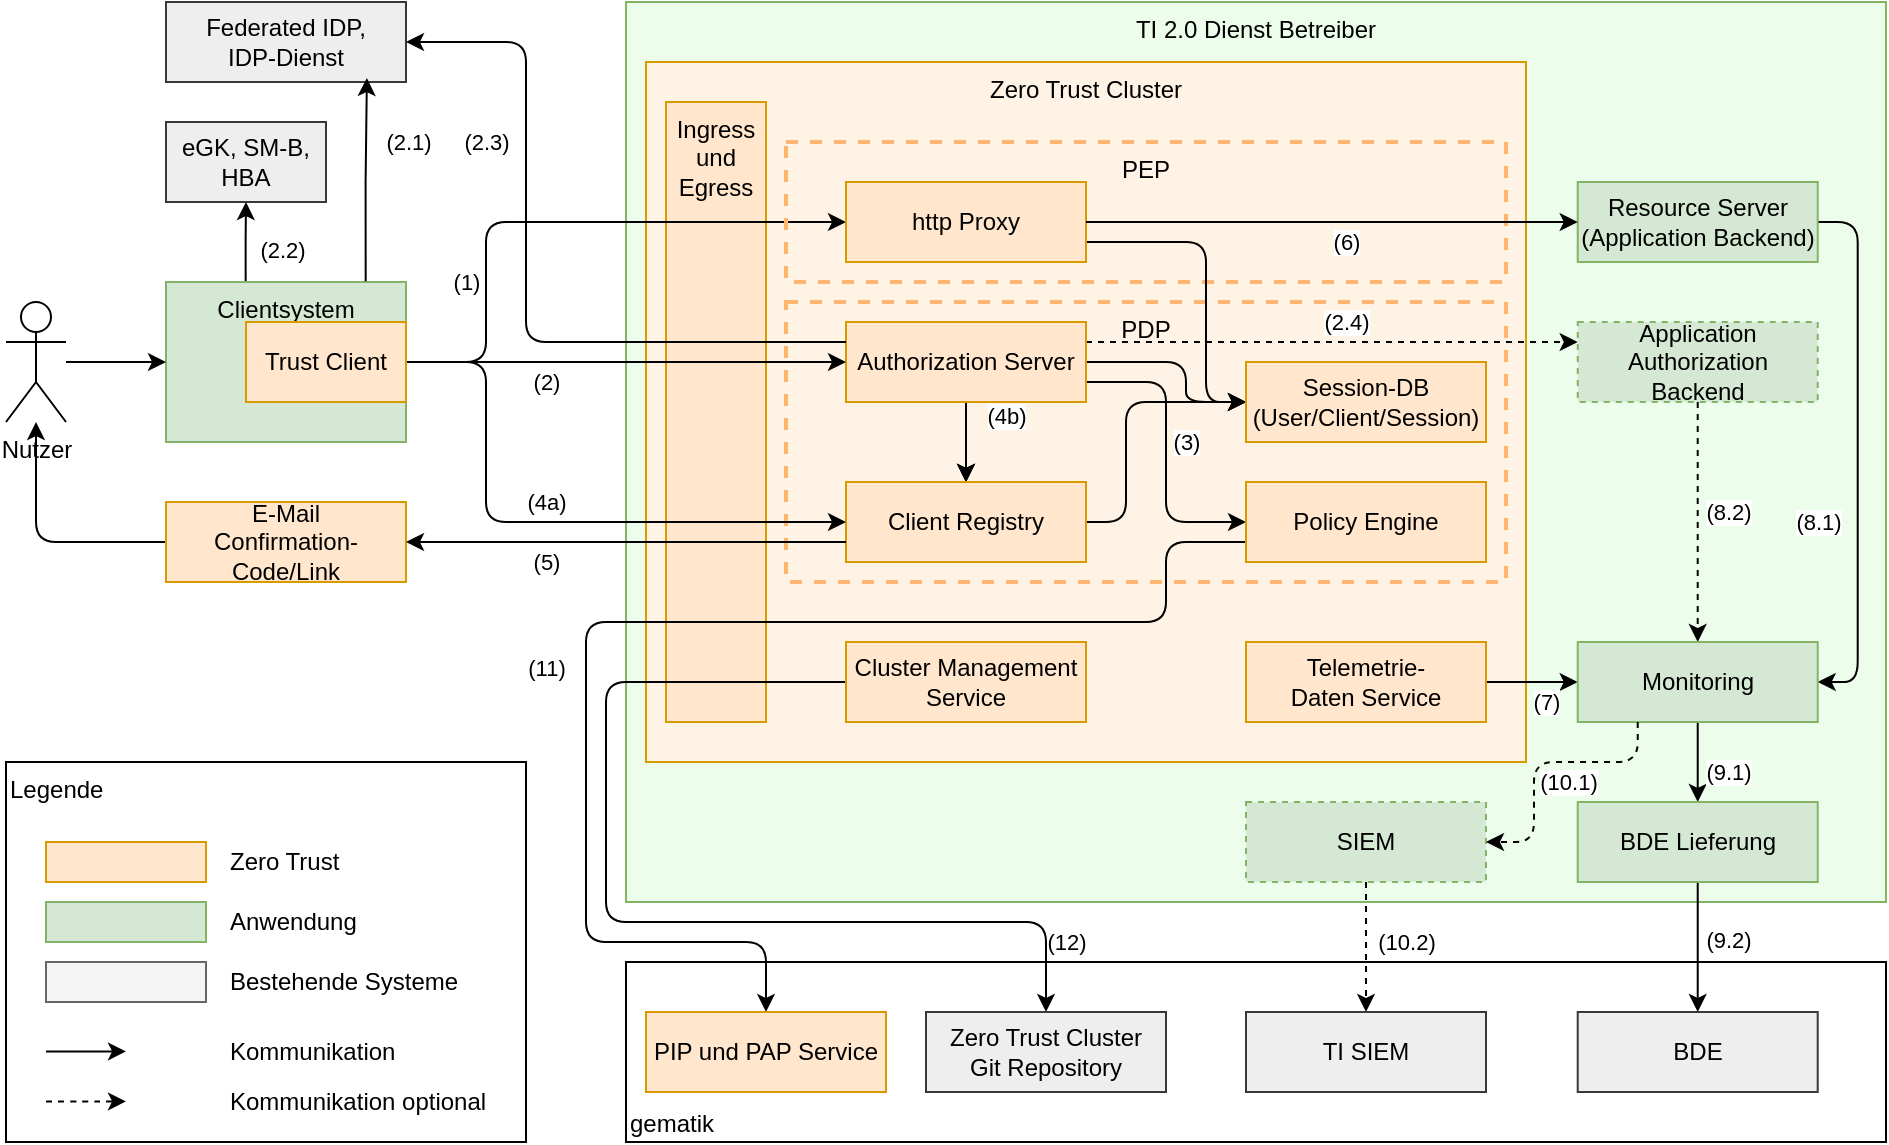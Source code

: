 <mxfile version="24.7.7">
    <diagram name="Seite-1" id="rmcg_aQgjtSpjyozXI4n">
        <mxGraphModel dx="1118" dy="787" grid="1" gridSize="10" guides="1" tooltips="1" connect="1" arrows="1" fold="1" page="1" pageScale="1" pageWidth="1169" pageHeight="827" math="0" shadow="0">
            <root>
                <mxCell id="0"/>
                <mxCell id="1" parent="0"/>
                <mxCell id="VlHYgpy21l1go6Lui4qg-1" value="TI 2.0 Dienst Betreiber" style="rounded=0;whiteSpace=wrap;html=1;fillColor=#edfdec;strokeColor=#82b366;align=center;verticalAlign=top;" parent="1" vertex="1">
                    <mxGeometry x="470" y="120" width="630" height="450" as="geometry"/>
                </mxCell>
                <mxCell id="VlHYgpy21l1go6Lui4qg-2" value="Zero Trust Cluster" style="rounded=0;whiteSpace=wrap;html=1;align=center;verticalAlign=top;fillColor=#fff3e5;strokeColor=#d79b00;" parent="1" vertex="1">
                    <mxGeometry x="480" y="150" width="440" height="350" as="geometry"/>
                </mxCell>
                <mxCell id="VlHYgpy21l1go6Lui4qg-6" value="Ingress&lt;div&gt;und&lt;/div&gt;&lt;div&gt;Egress&lt;div&gt;&lt;/div&gt;&lt;/div&gt;" style="rounded=0;whiteSpace=wrap;html=1;fillColor=#ffe6cc;strokeColor=#d79b00;verticalAlign=top;" parent="1" vertex="1">
                    <mxGeometry x="490" y="170" width="50" height="310" as="geometry"/>
                </mxCell>
                <mxCell id="VlHYgpy21l1go6Lui4qg-73" value="Legende" style="rounded=0;whiteSpace=wrap;html=1;align=left;verticalAlign=top;" parent="1" vertex="1">
                    <mxGeometry x="160" y="500" width="260" height="190" as="geometry"/>
                </mxCell>
                <mxCell id="VlHYgpy21l1go6Lui4qg-50" value="gematik" style="rounded=0;whiteSpace=wrap;html=1;align=left;verticalAlign=bottom;" parent="1" vertex="1">
                    <mxGeometry x="470" y="600" width="630" height="90" as="geometry"/>
                </mxCell>
                <mxCell id="VlHYgpy21l1go6Lui4qg-5" value="PDP" style="rounded=0;whiteSpace=wrap;html=1;fillColor=none;verticalAlign=top;strokeColor=#FFB570;dashed=1;strokeWidth=2;" parent="1" vertex="1">
                    <mxGeometry x="550" y="270" width="360" height="140" as="geometry"/>
                </mxCell>
                <mxCell id="VlHYgpy21l1go6Lui4qg-12" style="edgeStyle=orthogonalEdgeStyle;rounded=1;orthogonalLoop=1;jettySize=auto;html=1;entryX=0;entryY=0.5;entryDx=0;entryDy=0;curved=0;enumerate=0;startArrow=none;startFill=0;exitX=1;exitY=0.75;exitDx=0;exitDy=0;" parent="1" source="VlHYgpy21l1go6Lui4qg-3" target="VlHYgpy21l1go6Lui4qg-4" edge="1">
                    <mxGeometry relative="1" as="geometry">
                        <Array as="points">
                            <mxPoint x="740" y="310"/>
                            <mxPoint x="740" y="380"/>
                        </Array>
                    </mxGeometry>
                </mxCell>
                <mxCell id="VlHYgpy21l1go6Lui4qg-13" value="(3)" style="edgeLabel;html=1;align=center;verticalAlign=middle;resizable=0;points=[];" parent="VlHYgpy21l1go6Lui4qg-12" vertex="1" connectable="0">
                    <mxGeometry x="0.107" y="2" relative="1" as="geometry">
                        <mxPoint x="8" y="-13" as="offset"/>
                    </mxGeometry>
                </mxCell>
                <mxCell id="VlHYgpy21l1go6Lui4qg-17" style="edgeStyle=orthogonalEdgeStyle;rounded=0;orthogonalLoop=1;jettySize=auto;html=1;entryX=0.5;entryY=0;entryDx=0;entryDy=0;" parent="1" source="VlHYgpy21l1go6Lui4qg-3" target="VlHYgpy21l1go6Lui4qg-7" edge="1">
                    <mxGeometry relative="1" as="geometry"/>
                </mxCell>
                <mxCell id="VlHYgpy21l1go6Lui4qg-18" value="(4b)" style="edgeLabel;html=1;align=center;verticalAlign=middle;resizable=0;points=[];" parent="VlHYgpy21l1go6Lui4qg-17" vertex="1" connectable="0">
                    <mxGeometry x="-0.233" relative="1" as="geometry">
                        <mxPoint x="20" y="-9" as="offset"/>
                    </mxGeometry>
                </mxCell>
                <mxCell id="VlHYgpy21l1go6Lui4qg-19" value="" style="edgeStyle=orthogonalEdgeStyle;rounded=0;orthogonalLoop=1;jettySize=auto;html=1;" parent="1" source="VlHYgpy21l1go6Lui4qg-3" target="VlHYgpy21l1go6Lui4qg-7" edge="1">
                    <mxGeometry relative="1" as="geometry"/>
                </mxCell>
                <mxCell id="VlHYgpy21l1go6Lui4qg-20" value="" style="edgeStyle=orthogonalEdgeStyle;rounded=0;orthogonalLoop=1;jettySize=auto;html=1;" parent="1" source="VlHYgpy21l1go6Lui4qg-3" target="VlHYgpy21l1go6Lui4qg-7" edge="1">
                    <mxGeometry relative="1" as="geometry"/>
                </mxCell>
                <mxCell id="VlHYgpy21l1go6Lui4qg-42" style="edgeStyle=orthogonalEdgeStyle;rounded=0;orthogonalLoop=1;jettySize=auto;html=1;entryX=0;entryY=0.25;entryDx=0;entryDy=0;dashed=1;exitX=1;exitY=0.25;exitDx=0;exitDy=0;" parent="1" source="VlHYgpy21l1go6Lui4qg-3" target="VlHYgpy21l1go6Lui4qg-9" edge="1">
                    <mxGeometry relative="1" as="geometry"/>
                </mxCell>
                <mxCell id="VlHYgpy21l1go6Lui4qg-43" value="(2.4)" style="edgeLabel;html=1;align=center;verticalAlign=middle;resizable=0;points=[];" parent="VlHYgpy21l1go6Lui4qg-42" vertex="1" connectable="0">
                    <mxGeometry x="-0.001" y="3" relative="1" as="geometry">
                        <mxPoint x="7" y="-7" as="offset"/>
                    </mxGeometry>
                </mxCell>
                <mxCell id="vCcO2jvL2H2B9ToVF4XY-5" style="edgeStyle=orthogonalEdgeStyle;rounded=1;orthogonalLoop=1;jettySize=auto;html=1;entryX=0;entryY=0.5;entryDx=0;entryDy=0;curved=0;exitX=1;exitY=0.5;exitDx=0;exitDy=0;" edge="1" parent="1" source="VlHYgpy21l1go6Lui4qg-3" target="vCcO2jvL2H2B9ToVF4XY-1">
                    <mxGeometry relative="1" as="geometry">
                        <Array as="points">
                            <mxPoint x="750" y="300"/>
                            <mxPoint x="750" y="320"/>
                        </Array>
                    </mxGeometry>
                </mxCell>
                <mxCell id="VlHYgpy21l1go6Lui4qg-3" value="Authorization Server" style="rounded=0;whiteSpace=wrap;html=1;fillColor=#ffe6cc;strokeColor=#d79b00;" parent="1" vertex="1">
                    <mxGeometry x="580" y="280" width="120" height="40" as="geometry"/>
                </mxCell>
                <mxCell id="VlHYgpy21l1go6Lui4qg-55" style="edgeStyle=orthogonalEdgeStyle;rounded=1;orthogonalLoop=1;jettySize=auto;html=1;entryX=0.5;entryY=0;entryDx=0;entryDy=0;exitX=0;exitY=0.75;exitDx=0;exitDy=0;curved=0;" parent="1" source="VlHYgpy21l1go6Lui4qg-4" target="VlHYgpy21l1go6Lui4qg-54" edge="1">
                    <mxGeometry relative="1" as="geometry">
                        <Array as="points">
                            <mxPoint x="740" y="390"/>
                            <mxPoint x="740" y="430"/>
                            <mxPoint x="450" y="430"/>
                            <mxPoint x="450" y="590"/>
                            <mxPoint x="540" y="590"/>
                        </Array>
                    </mxGeometry>
                </mxCell>
                <mxCell id="VlHYgpy21l1go6Lui4qg-68" value="(11)" style="edgeLabel;html=1;align=center;verticalAlign=middle;resizable=0;points=[];" parent="VlHYgpy21l1go6Lui4qg-55" vertex="1" connectable="0">
                    <mxGeometry x="0.396" y="-1" relative="1" as="geometry">
                        <mxPoint x="-19" y="-64" as="offset"/>
                    </mxGeometry>
                </mxCell>
                <mxCell id="VlHYgpy21l1go6Lui4qg-4" value="Policy Engine" style="rounded=0;whiteSpace=wrap;html=1;fillColor=#ffe6cc;strokeColor=#d79b00;" parent="1" vertex="1">
                    <mxGeometry x="780" y="360" width="120" height="40" as="geometry"/>
                </mxCell>
                <mxCell id="vCcO2jvL2H2B9ToVF4XY-2" style="edgeStyle=orthogonalEdgeStyle;rounded=1;orthogonalLoop=1;jettySize=auto;html=1;entryX=0;entryY=0.5;entryDx=0;entryDy=0;curved=0;" edge="1" parent="1" source="VlHYgpy21l1go6Lui4qg-7" target="vCcO2jvL2H2B9ToVF4XY-1">
                    <mxGeometry relative="1" as="geometry">
                        <Array as="points">
                            <mxPoint x="720" y="380"/>
                            <mxPoint x="720" y="320"/>
                        </Array>
                    </mxGeometry>
                </mxCell>
                <mxCell id="VlHYgpy21l1go6Lui4qg-7" value="Client Registry" style="rounded=0;whiteSpace=wrap;html=1;fillColor=#ffe6cc;strokeColor=#d79b00;" parent="1" vertex="1">
                    <mxGeometry x="580" y="360" width="120" height="40" as="geometry"/>
                </mxCell>
                <mxCell id="VlHYgpy21l1go6Lui4qg-49" style="edgeStyle=orthogonalEdgeStyle;rounded=1;orthogonalLoop=1;jettySize=auto;html=1;entryX=1;entryY=0.5;entryDx=0;entryDy=0;curved=0;exitX=1;exitY=0.5;exitDx=0;exitDy=0;" parent="1" source="VlHYgpy21l1go6Lui4qg-8" target="VlHYgpy21l1go6Lui4qg-14" edge="1">
                    <mxGeometry relative="1" as="geometry">
                        <Array as="points">
                            <mxPoint x="1085.86" y="230"/>
                            <mxPoint x="1085.86" y="460"/>
                        </Array>
                    </mxGeometry>
                </mxCell>
                <mxCell id="VlHYgpy21l1go6Lui4qg-62" value="(8.1)" style="edgeLabel;html=1;align=center;verticalAlign=middle;resizable=0;points=[];" parent="VlHYgpy21l1go6Lui4qg-49" vertex="1" connectable="0">
                    <mxGeometry x="0.075" y="-1" relative="1" as="geometry">
                        <mxPoint x="-19" y="25" as="offset"/>
                    </mxGeometry>
                </mxCell>
                <mxCell id="VlHYgpy21l1go6Lui4qg-8" value="&lt;div&gt;Resource Server&lt;/div&gt;&lt;div&gt;(Application Backend)&lt;/div&gt;" style="rounded=0;whiteSpace=wrap;html=1;fillColor=#d5e8d4;strokeColor=#82b366;" parent="1" vertex="1">
                    <mxGeometry x="945.86" y="210" width="120" height="40" as="geometry"/>
                </mxCell>
                <mxCell id="VlHYgpy21l1go6Lui4qg-82" style="edgeStyle=orthogonalEdgeStyle;rounded=0;orthogonalLoop=1;jettySize=auto;html=1;entryX=0.5;entryY=0;entryDx=0;entryDy=0;dashed=1;" parent="1" source="VlHYgpy21l1go6Lui4qg-9" target="VlHYgpy21l1go6Lui4qg-14" edge="1">
                    <mxGeometry relative="1" as="geometry"/>
                </mxCell>
                <mxCell id="VlHYgpy21l1go6Lui4qg-83" value="(8.2)" style="edgeLabel;html=1;align=center;verticalAlign=middle;resizable=0;points=[];" parent="VlHYgpy21l1go6Lui4qg-82" vertex="1" connectable="0">
                    <mxGeometry x="-0.087" y="1" relative="1" as="geometry">
                        <mxPoint x="14" as="offset"/>
                    </mxGeometry>
                </mxCell>
                <mxCell id="VlHYgpy21l1go6Lui4qg-9" value="&lt;div&gt;Application Authorization Backend&lt;/div&gt;" style="rounded=0;whiteSpace=wrap;html=1;fillColor=#d5e8d4;strokeColor=#82b366;dashed=1;" parent="1" vertex="1">
                    <mxGeometry x="945.86" y="280" width="120" height="40" as="geometry"/>
                </mxCell>
                <mxCell id="VlHYgpy21l1go6Lui4qg-15" style="edgeStyle=orthogonalEdgeStyle;rounded=0;orthogonalLoop=1;jettySize=auto;html=1;" parent="1" source="VlHYgpy21l1go6Lui4qg-10" target="VlHYgpy21l1go6Lui4qg-14" edge="1">
                    <mxGeometry relative="1" as="geometry"/>
                </mxCell>
                <mxCell id="VlHYgpy21l1go6Lui4qg-61" value="(7)" style="edgeLabel;html=1;align=center;verticalAlign=middle;resizable=0;points=[];" parent="VlHYgpy21l1go6Lui4qg-15" vertex="1" connectable="0">
                    <mxGeometry x="0.111" y="-2" relative="1" as="geometry">
                        <mxPoint x="4" y="8" as="offset"/>
                    </mxGeometry>
                </mxCell>
                <mxCell id="VlHYgpy21l1go6Lui4qg-10" value="Telemetrie-Daten&amp;nbsp;&lt;span style=&quot;background-color: initial;&quot;&gt;Service&lt;/span&gt;" style="rounded=0;whiteSpace=wrap;html=1;fillColor=#ffe6cc;strokeColor=#d79b00;" parent="1" vertex="1">
                    <mxGeometry x="780" y="440" width="120" height="40" as="geometry"/>
                </mxCell>
                <mxCell id="VlHYgpy21l1go6Lui4qg-71" style="edgeStyle=orthogonalEdgeStyle;rounded=1;orthogonalLoop=1;jettySize=auto;html=1;entryX=0.5;entryY=0;entryDx=0;entryDy=0;curved=0;exitX=0;exitY=0.5;exitDx=0;exitDy=0;" parent="1" source="VlHYgpy21l1go6Lui4qg-11" target="VlHYgpy21l1go6Lui4qg-69" edge="1">
                    <mxGeometry relative="1" as="geometry">
                        <Array as="points">
                            <mxPoint x="460" y="460"/>
                            <mxPoint x="460" y="580"/>
                            <mxPoint x="680" y="580"/>
                        </Array>
                    </mxGeometry>
                </mxCell>
                <mxCell id="VlHYgpy21l1go6Lui4qg-72" value="(12)" style="edgeLabel;html=1;align=center;verticalAlign=middle;resizable=0;points=[];" parent="VlHYgpy21l1go6Lui4qg-71" vertex="1" connectable="0">
                    <mxGeometry x="0.494" y="1" relative="1" as="geometry">
                        <mxPoint x="93" y="11" as="offset"/>
                    </mxGeometry>
                </mxCell>
                <mxCell id="VlHYgpy21l1go6Lui4qg-11" value="Cluster Management&lt;div&gt;Service&lt;/div&gt;" style="rounded=0;whiteSpace=wrap;html=1;fillColor=#ffe6cc;strokeColor=#d79b00;" parent="1" vertex="1">
                    <mxGeometry x="580" y="440" width="120" height="40" as="geometry"/>
                </mxCell>
                <mxCell id="VlHYgpy21l1go6Lui4qg-63" style="edgeStyle=orthogonalEdgeStyle;rounded=1;orthogonalLoop=1;jettySize=auto;html=1;entryX=0.5;entryY=0;entryDx=0;entryDy=0;curved=0;" parent="1" source="VlHYgpy21l1go6Lui4qg-14" target="VlHYgpy21l1go6Lui4qg-44" edge="1">
                    <mxGeometry relative="1" as="geometry"/>
                </mxCell>
                <mxCell id="VlHYgpy21l1go6Lui4qg-64" value="(9.1)" style="edgeLabel;html=1;align=center;verticalAlign=middle;resizable=0;points=[];" parent="VlHYgpy21l1go6Lui4qg-63" vertex="1" connectable="0">
                    <mxGeometry x="0.385" y="1" relative="1" as="geometry">
                        <mxPoint x="14" y="-3" as="offset"/>
                    </mxGeometry>
                </mxCell>
                <mxCell id="VlHYgpy21l1go6Lui4qg-14" value="&lt;div&gt;Monitoring&lt;/div&gt;" style="rounded=0;whiteSpace=wrap;html=1;fillColor=#d5e8d4;strokeColor=#82b366;" parent="1" vertex="1">
                    <mxGeometry x="945.86" y="440" width="120" height="40" as="geometry"/>
                </mxCell>
                <mxCell id="VlHYgpy21l1go6Lui4qg-25" style="edgeStyle=orthogonalEdgeStyle;rounded=1;orthogonalLoop=1;jettySize=auto;html=1;curved=0;entryX=0;entryY=0.5;entryDx=0;entryDy=0;exitX=1;exitY=0.5;exitDx=0;exitDy=0;" parent="1" source="W73TImAPQAttKoGehWNf-1" target="3iQ7CieG_20oYP9cDW3w-2" edge="1">
                    <mxGeometry relative="1" as="geometry">
                        <Array as="points">
                            <mxPoint x="400" y="300"/>
                            <mxPoint x="400" y="230"/>
                        </Array>
                        <mxPoint x="490" y="220" as="targetPoint"/>
                    </mxGeometry>
                </mxCell>
                <mxCell id="VlHYgpy21l1go6Lui4qg-26" value="(1)" style="edgeLabel;html=1;align=center;verticalAlign=middle;resizable=0;points=[];" parent="VlHYgpy21l1go6Lui4qg-25" vertex="1" connectable="0">
                    <mxGeometry x="0.145" y="1" relative="1" as="geometry">
                        <mxPoint x="-66" y="31" as="offset"/>
                    </mxGeometry>
                </mxCell>
                <mxCell id="VlHYgpy21l1go6Lui4qg-36" style="edgeStyle=orthogonalEdgeStyle;rounded=1;orthogonalLoop=1;jettySize=auto;html=1;entryX=0.5;entryY=1;entryDx=0;entryDy=0;curved=0;exitX=0.332;exitY=0;exitDx=0;exitDy=0;exitPerimeter=0;" parent="1" source="VlHYgpy21l1go6Lui4qg-22" target="VlHYgpy21l1go6Lui4qg-35" edge="1">
                    <mxGeometry relative="1" as="geometry">
                        <mxPoint x="280" y="259" as="sourcePoint"/>
                    </mxGeometry>
                </mxCell>
                <mxCell id="VlHYgpy21l1go6Lui4qg-59" value="(2.2)" style="edgeLabel;html=1;align=center;verticalAlign=middle;resizable=0;points=[];" parent="VlHYgpy21l1go6Lui4qg-36" vertex="1" connectable="0">
                    <mxGeometry x="-0.167" y="1" relative="1" as="geometry">
                        <mxPoint x="19" as="offset"/>
                    </mxGeometry>
                </mxCell>
                <mxCell id="VlHYgpy21l1go6Lui4qg-22" value="Clientsystem" style="rounded=0;whiteSpace=wrap;html=1;fillColor=#d5e8d4;strokeColor=#82b366;verticalAlign=top;" parent="1" vertex="1">
                    <mxGeometry x="240" y="260" width="120" height="80" as="geometry"/>
                </mxCell>
                <mxCell id="VlHYgpy21l1go6Lui4qg-30" style="edgeStyle=orthogonalEdgeStyle;rounded=0;orthogonalLoop=1;jettySize=auto;html=1;entryX=0;entryY=0.5;entryDx=0;entryDy=0;" parent="1" source="VlHYgpy21l1go6Lui4qg-29" target="VlHYgpy21l1go6Lui4qg-22" edge="1">
                    <mxGeometry relative="1" as="geometry"/>
                </mxCell>
                <mxCell id="VlHYgpy21l1go6Lui4qg-29" value="Nutzer" style="shape=umlActor;verticalLabelPosition=bottom;verticalAlign=top;html=1;outlineConnect=0;" parent="1" vertex="1">
                    <mxGeometry x="160" y="270" width="30" height="60" as="geometry"/>
                </mxCell>
                <mxCell id="VlHYgpy21l1go6Lui4qg-32" style="edgeStyle=orthogonalEdgeStyle;rounded=1;orthogonalLoop=1;jettySize=auto;html=1;curved=0;" parent="1" source="VlHYgpy21l1go6Lui4qg-31" target="VlHYgpy21l1go6Lui4qg-29" edge="1">
                    <mxGeometry relative="1" as="geometry"/>
                </mxCell>
                <mxCell id="VlHYgpy21l1go6Lui4qg-31" value="E-Mail&lt;div&gt;Confirmation-Code/Link&lt;/div&gt;" style="rounded=0;whiteSpace=wrap;html=1;fillColor=#ffe6cc;strokeColor=#d79b00;" parent="1" vertex="1">
                    <mxGeometry x="240" y="370" width="120" height="40" as="geometry"/>
                </mxCell>
                <mxCell id="VlHYgpy21l1go6Lui4qg-35" value="eGK, SM-B,&lt;div&gt;HBA&lt;/div&gt;" style="rounded=0;whiteSpace=wrap;html=1;fillColor=#eeeeee;strokeColor=#36393d;" parent="1" vertex="1">
                    <mxGeometry x="240" y="180" width="80" height="40" as="geometry"/>
                </mxCell>
                <mxCell id="VlHYgpy21l1go6Lui4qg-37" value="Federated IDP,&lt;div&gt;IDP-Dienst&lt;/div&gt;" style="rounded=0;whiteSpace=wrap;html=1;fillColor=#eeeeee;strokeColor=#36393d;" parent="1" vertex="1">
                    <mxGeometry x="240" y="120" width="120" height="40" as="geometry"/>
                </mxCell>
                <mxCell id="VlHYgpy21l1go6Lui4qg-38" style="edgeStyle=orthogonalEdgeStyle;rounded=0;orthogonalLoop=1;jettySize=auto;html=1;entryX=0.837;entryY=0.95;entryDx=0;entryDy=0;entryPerimeter=0;exitX=0.832;exitY=-0.004;exitDx=0;exitDy=0;exitPerimeter=0;" parent="1" source="VlHYgpy21l1go6Lui4qg-22" target="VlHYgpy21l1go6Lui4qg-37" edge="1">
                    <mxGeometry relative="1" as="geometry"/>
                </mxCell>
                <mxCell id="VlHYgpy21l1go6Lui4qg-41" value="(2.1)" style="edgeLabel;html=1;align=center;verticalAlign=middle;resizable=0;points=[];" parent="VlHYgpy21l1go6Lui4qg-38" vertex="1" connectable="0">
                    <mxGeometry x="0.181" y="1" relative="1" as="geometry">
                        <mxPoint x="21" y="-10" as="offset"/>
                    </mxGeometry>
                </mxCell>
                <mxCell id="VlHYgpy21l1go6Lui4qg-56" style="edgeStyle=orthogonalEdgeStyle;rounded=0;orthogonalLoop=1;jettySize=auto;html=1;entryX=0.5;entryY=0;entryDx=0;entryDy=0;" parent="1" source="VlHYgpy21l1go6Lui4qg-44" target="VlHYgpy21l1go6Lui4qg-52" edge="1">
                    <mxGeometry relative="1" as="geometry"/>
                </mxCell>
                <mxCell id="VlHYgpy21l1go6Lui4qg-66" value="(9.2)" style="edgeLabel;html=1;align=center;verticalAlign=middle;resizable=0;points=[];" parent="VlHYgpy21l1go6Lui4qg-56" vertex="1" connectable="0">
                    <mxGeometry x="-0.128" y="-1" relative="1" as="geometry">
                        <mxPoint x="16" as="offset"/>
                    </mxGeometry>
                </mxCell>
                <mxCell id="VlHYgpy21l1go6Lui4qg-44" value="&lt;div&gt;BDE Lieferung&lt;/div&gt;" style="rounded=0;whiteSpace=wrap;html=1;fillColor=#d5e8d4;strokeColor=#82b366;" parent="1" vertex="1">
                    <mxGeometry x="945.86" y="520" width="120" height="40" as="geometry"/>
                </mxCell>
                <mxCell id="VlHYgpy21l1go6Lui4qg-58" style="edgeStyle=orthogonalEdgeStyle;rounded=0;orthogonalLoop=1;jettySize=auto;html=1;entryX=0.5;entryY=0;entryDx=0;entryDy=0;dashed=1;" parent="1" source="VlHYgpy21l1go6Lui4qg-45" target="VlHYgpy21l1go6Lui4qg-57" edge="1">
                    <mxGeometry relative="1" as="geometry"/>
                </mxCell>
                <mxCell id="VlHYgpy21l1go6Lui4qg-67" value="(10.2)" style="edgeLabel;html=1;align=center;verticalAlign=middle;resizable=0;points=[];" parent="VlHYgpy21l1go6Lui4qg-58" vertex="1" connectable="0">
                    <mxGeometry x="0.004" relative="1" as="geometry">
                        <mxPoint x="20" y="-3" as="offset"/>
                    </mxGeometry>
                </mxCell>
                <mxCell id="VlHYgpy21l1go6Lui4qg-45" value="&lt;div&gt;SIEM&lt;/div&gt;" style="rounded=0;whiteSpace=wrap;html=1;fillColor=#d5e8d4;strokeColor=#82b366;dashed=1;" parent="1" vertex="1">
                    <mxGeometry x="780" y="520" width="120" height="40" as="geometry"/>
                </mxCell>
                <mxCell id="VlHYgpy21l1go6Lui4qg-48" style="edgeStyle=orthogonalEdgeStyle;rounded=1;orthogonalLoop=1;jettySize=auto;html=1;entryX=1;entryY=0.5;entryDx=0;entryDy=0;dashed=1;curved=0;exitX=0.25;exitY=1;exitDx=0;exitDy=0;" parent="1" source="VlHYgpy21l1go6Lui4qg-14" target="VlHYgpy21l1go6Lui4qg-45" edge="1">
                    <mxGeometry relative="1" as="geometry">
                        <Array as="points">
                            <mxPoint x="976" y="500"/>
                            <mxPoint x="924" y="500"/>
                            <mxPoint x="924" y="540"/>
                        </Array>
                    </mxGeometry>
                </mxCell>
                <mxCell id="VlHYgpy21l1go6Lui4qg-65" value="(10.1)" style="edgeLabel;html=1;align=center;verticalAlign=middle;resizable=0;points=[];" parent="VlHYgpy21l1go6Lui4qg-48" vertex="1" connectable="0">
                    <mxGeometry x="-0.052" relative="1" as="geometry">
                        <mxPoint x="9" y="10" as="offset"/>
                    </mxGeometry>
                </mxCell>
                <mxCell id="VlHYgpy21l1go6Lui4qg-52" value="&lt;div&gt;BDE&lt;/div&gt;" style="rounded=0;whiteSpace=wrap;html=1;fillColor=#eeeeee;strokeColor=#36393d;" parent="1" vertex="1">
                    <mxGeometry x="945.86" y="625" width="120" height="40" as="geometry"/>
                </mxCell>
                <mxCell id="VlHYgpy21l1go6Lui4qg-54" value="PIP und PAP Service" style="rounded=0;whiteSpace=wrap;html=1;fillColor=#ffe6cc;strokeColor=#d79b00;" parent="1" vertex="1">
                    <mxGeometry x="480" y="625" width="120" height="40" as="geometry"/>
                </mxCell>
                <mxCell id="VlHYgpy21l1go6Lui4qg-57" value="&lt;div&gt;TI SIEM&lt;/div&gt;" style="rounded=0;whiteSpace=wrap;html=1;fillColor=#eeeeee;strokeColor=#36393d;" parent="1" vertex="1">
                    <mxGeometry x="780" y="625" width="120" height="40" as="geometry"/>
                </mxCell>
                <mxCell id="VlHYgpy21l1go6Lui4qg-69" value="Zero Trust Cluster Git&amp;nbsp;&lt;span style=&quot;background-color: initial;&quot;&gt;Repository&lt;/span&gt;" style="rounded=0;whiteSpace=wrap;html=1;fillColor=#eeeeee;strokeColor=#36393d;" parent="1" vertex="1">
                    <mxGeometry x="620" y="625" width="120" height="40" as="geometry"/>
                </mxCell>
                <mxCell id="VlHYgpy21l1go6Lui4qg-74" value="" style="rounded=0;whiteSpace=wrap;html=1;fillColor=#ffe6cc;strokeColor=#d79b00;" parent="1" vertex="1">
                    <mxGeometry x="180" y="540" width="80" height="20" as="geometry"/>
                </mxCell>
                <mxCell id="VlHYgpy21l1go6Lui4qg-75" value="Zero Trust" style="text;html=1;align=left;verticalAlign=middle;whiteSpace=wrap;rounded=0;" parent="1" vertex="1">
                    <mxGeometry x="270" y="540" width="130" height="20" as="geometry"/>
                </mxCell>
                <mxCell id="VlHYgpy21l1go6Lui4qg-76" value="" style="rounded=0;whiteSpace=wrap;html=1;fillColor=#d5e8d4;strokeColor=#82b366;" parent="1" vertex="1">
                    <mxGeometry x="180" y="570" width="80" height="20" as="geometry"/>
                </mxCell>
                <mxCell id="VlHYgpy21l1go6Lui4qg-77" value="Anwendung" style="text;html=1;align=left;verticalAlign=middle;whiteSpace=wrap;rounded=0;" parent="1" vertex="1">
                    <mxGeometry x="270" y="570" width="130" height="20" as="geometry"/>
                </mxCell>
                <mxCell id="VlHYgpy21l1go6Lui4qg-78" value="" style="rounded=0;whiteSpace=wrap;html=1;fillColor=#f5f5f5;strokeColor=#666666;fontColor=#333333;" parent="1" vertex="1">
                    <mxGeometry x="180" y="600" width="80" height="20" as="geometry"/>
                </mxCell>
                <mxCell id="VlHYgpy21l1go6Lui4qg-79" value="Bestehende Systeme" style="text;html=1;align=left;verticalAlign=middle;whiteSpace=wrap;rounded=0;" parent="1" vertex="1">
                    <mxGeometry x="270" y="600" width="130" height="20" as="geometry"/>
                </mxCell>
                <mxCell id="VlHYgpy21l1go6Lui4qg-88" style="edgeStyle=orthogonalEdgeStyle;rounded=1;orthogonalLoop=1;jettySize=auto;html=1;curved=0;" parent="1" edge="1">
                    <mxGeometry relative="1" as="geometry">
                        <mxPoint x="180" y="644.71" as="sourcePoint"/>
                        <mxPoint x="220" y="644.71" as="targetPoint"/>
                        <Array as="points">
                            <mxPoint x="200" y="645"/>
                            <mxPoint x="200" y="645"/>
                        </Array>
                    </mxGeometry>
                </mxCell>
                <mxCell id="VlHYgpy21l1go6Lui4qg-90" value="Kommunikation" style="text;html=1;align=left;verticalAlign=middle;whiteSpace=wrap;rounded=0;" parent="1" vertex="1">
                    <mxGeometry x="270" y="635" width="120" height="20" as="geometry"/>
                </mxCell>
                <mxCell id="VlHYgpy21l1go6Lui4qg-91" style="edgeStyle=orthogonalEdgeStyle;rounded=1;orthogonalLoop=1;jettySize=auto;html=1;curved=0;dashed=1;" parent="1" edge="1">
                    <mxGeometry relative="1" as="geometry">
                        <mxPoint x="180" y="669.71" as="sourcePoint"/>
                        <mxPoint x="220" y="669.71" as="targetPoint"/>
                        <Array as="points">
                            <mxPoint x="200" y="669.71"/>
                            <mxPoint x="200" y="669.71"/>
                        </Array>
                    </mxGeometry>
                </mxCell>
                <mxCell id="VlHYgpy21l1go6Lui4qg-92" value="Kommunikation optional" style="text;html=1;align=left;verticalAlign=middle;whiteSpace=wrap;rounded=0;" parent="1" vertex="1">
                    <mxGeometry x="270" y="660" width="140" height="20" as="geometry"/>
                </mxCell>
                <mxCell id="VlHYgpy21l1go6Lui4qg-23" style="edgeStyle=orthogonalEdgeStyle;rounded=0;orthogonalLoop=1;jettySize=auto;html=1;entryX=0;entryY=0.5;entryDx=0;entryDy=0;" parent="1" source="VlHYgpy21l1go6Lui4qg-22" target="VlHYgpy21l1go6Lui4qg-3" edge="1">
                    <mxGeometry relative="1" as="geometry"/>
                </mxCell>
                <mxCell id="VlHYgpy21l1go6Lui4qg-24" value="(2)" style="edgeLabel;html=1;align=center;verticalAlign=middle;resizable=0;points=[];" parent="VlHYgpy21l1go6Lui4qg-23" vertex="1" connectable="0">
                    <mxGeometry x="-0.467" y="-3" relative="1" as="geometry">
                        <mxPoint x="11" y="7" as="offset"/>
                    </mxGeometry>
                </mxCell>
                <mxCell id="VlHYgpy21l1go6Lui4qg-39" style="edgeStyle=orthogonalEdgeStyle;rounded=1;orthogonalLoop=1;jettySize=auto;html=1;curved=0;exitX=1;exitY=0.5;exitDx=0;exitDy=0;" parent="1" source="W73TImAPQAttKoGehWNf-1" target="VlHYgpy21l1go6Lui4qg-7" edge="1">
                    <mxGeometry relative="1" as="geometry">
                        <Array as="points">
                            <mxPoint x="400" y="300"/>
                            <mxPoint x="400" y="380"/>
                        </Array>
                    </mxGeometry>
                </mxCell>
                <mxCell id="VlHYgpy21l1go6Lui4qg-40" value="(4a)" style="edgeLabel;html=1;align=center;verticalAlign=middle;resizable=0;points=[];" parent="VlHYgpy21l1go6Lui4qg-39" vertex="1" connectable="0">
                    <mxGeometry x="0.201" y="-1" relative="1" as="geometry">
                        <mxPoint x="-30" y="-11" as="offset"/>
                    </mxGeometry>
                </mxCell>
                <mxCell id="VlHYgpy21l1go6Lui4qg-33" style="edgeStyle=orthogonalEdgeStyle;rounded=0;orthogonalLoop=1;jettySize=auto;html=1;entryX=1;entryY=0.5;entryDx=0;entryDy=0;exitX=0;exitY=0.75;exitDx=0;exitDy=0;" parent="1" source="VlHYgpy21l1go6Lui4qg-7" target="VlHYgpy21l1go6Lui4qg-31" edge="1">
                    <mxGeometry relative="1" as="geometry"/>
                </mxCell>
                <mxCell id="VlHYgpy21l1go6Lui4qg-34" value="(5)" style="edgeLabel;html=1;align=center;verticalAlign=middle;resizable=0;points=[];" parent="VlHYgpy21l1go6Lui4qg-33" vertex="1" connectable="0">
                    <mxGeometry x="0.377" y="1" relative="1" as="geometry">
                        <mxPoint x="1" y="9" as="offset"/>
                    </mxGeometry>
                </mxCell>
                <mxCell id="W73TImAPQAttKoGehWNf-1" value="Trust Client" style="rounded=0;whiteSpace=wrap;html=1;fillColor=#ffe6cc;strokeColor=#d79b00;" parent="1" vertex="1">
                    <mxGeometry x="280" y="280" width="80" height="40" as="geometry"/>
                </mxCell>
                <mxCell id="3iQ7CieG_20oYP9cDW3w-1" value="PEP" style="rounded=0;whiteSpace=wrap;html=1;fillColor=none;verticalAlign=top;strokeColor=#FFB570;dashed=1;strokeWidth=2;" parent="1" vertex="1">
                    <mxGeometry x="550" y="190" width="360" height="70" as="geometry"/>
                </mxCell>
                <mxCell id="vCcO2jvL2H2B9ToVF4XY-4" style="edgeStyle=orthogonalEdgeStyle;rounded=1;orthogonalLoop=1;jettySize=auto;html=1;curved=0;exitX=1;exitY=0.75;exitDx=0;exitDy=0;" edge="1" parent="1" source="3iQ7CieG_20oYP9cDW3w-2">
                    <mxGeometry relative="1" as="geometry">
                        <mxPoint x="780" y="320" as="targetPoint"/>
                        <Array as="points">
                            <mxPoint x="760" y="240"/>
                            <mxPoint x="760" y="320"/>
                        </Array>
                    </mxGeometry>
                </mxCell>
                <mxCell id="3iQ7CieG_20oYP9cDW3w-2" value="http Proxy" style="rounded=0;whiteSpace=wrap;html=1;fillColor=#ffe6cc;strokeColor=#d79b00;" parent="1" vertex="1">
                    <mxGeometry x="580" y="210" width="120" height="40" as="geometry"/>
                </mxCell>
                <mxCell id="W73TImAPQAttKoGehWNf-2" style="edgeStyle=orthogonalEdgeStyle;rounded=1;orthogonalLoop=1;jettySize=auto;html=1;entryX=1;entryY=0.5;entryDx=0;entryDy=0;exitX=0;exitY=0.25;exitDx=0;exitDy=0;curved=0;" parent="1" source="VlHYgpy21l1go6Lui4qg-3" target="VlHYgpy21l1go6Lui4qg-37" edge="1">
                    <mxGeometry relative="1" as="geometry">
                        <Array as="points">
                            <mxPoint x="420" y="290"/>
                            <mxPoint x="420" y="140"/>
                        </Array>
                    </mxGeometry>
                </mxCell>
                <mxCell id="W73TImAPQAttKoGehWNf-3" value="(2.3)" style="edgeLabel;html=1;align=center;verticalAlign=middle;resizable=0;points=[];" parent="W73TImAPQAttKoGehWNf-2" vertex="1" connectable="0">
                    <mxGeometry x="0.002" y="1" relative="1" as="geometry">
                        <mxPoint x="-19" y="-75" as="offset"/>
                    </mxGeometry>
                </mxCell>
                <mxCell id="VlHYgpy21l1go6Lui4qg-16" style="edgeStyle=orthogonalEdgeStyle;rounded=1;orthogonalLoop=1;jettySize=auto;html=1;entryX=0;entryY=0.5;entryDx=0;entryDy=0;exitX=1;exitY=0.5;exitDx=0;exitDy=0;curved=0;" parent="1" source="3iQ7CieG_20oYP9cDW3w-2" target="VlHYgpy21l1go6Lui4qg-8" edge="1">
                    <mxGeometry relative="1" as="geometry"/>
                </mxCell>
                <mxCell id="VlHYgpy21l1go6Lui4qg-60" value="(6)" style="edgeLabel;html=1;align=center;verticalAlign=middle;resizable=0;points=[];" parent="VlHYgpy21l1go6Lui4qg-16" vertex="1" connectable="0">
                    <mxGeometry x="-0.396" y="1" relative="1" as="geometry">
                        <mxPoint x="56" y="11" as="offset"/>
                    </mxGeometry>
                </mxCell>
                <mxCell id="vCcO2jvL2H2B9ToVF4XY-1" value="Session-DB&lt;div&gt;(User/Client/Session)&lt;/div&gt;" style="rounded=0;whiteSpace=wrap;html=1;fillColor=#ffe6cc;strokeColor=#d79b00;" vertex="1" parent="1">
                    <mxGeometry x="780" y="300" width="120" height="40" as="geometry"/>
                </mxCell>
            </root>
        </mxGraphModel>
    </diagram>
</mxfile>
